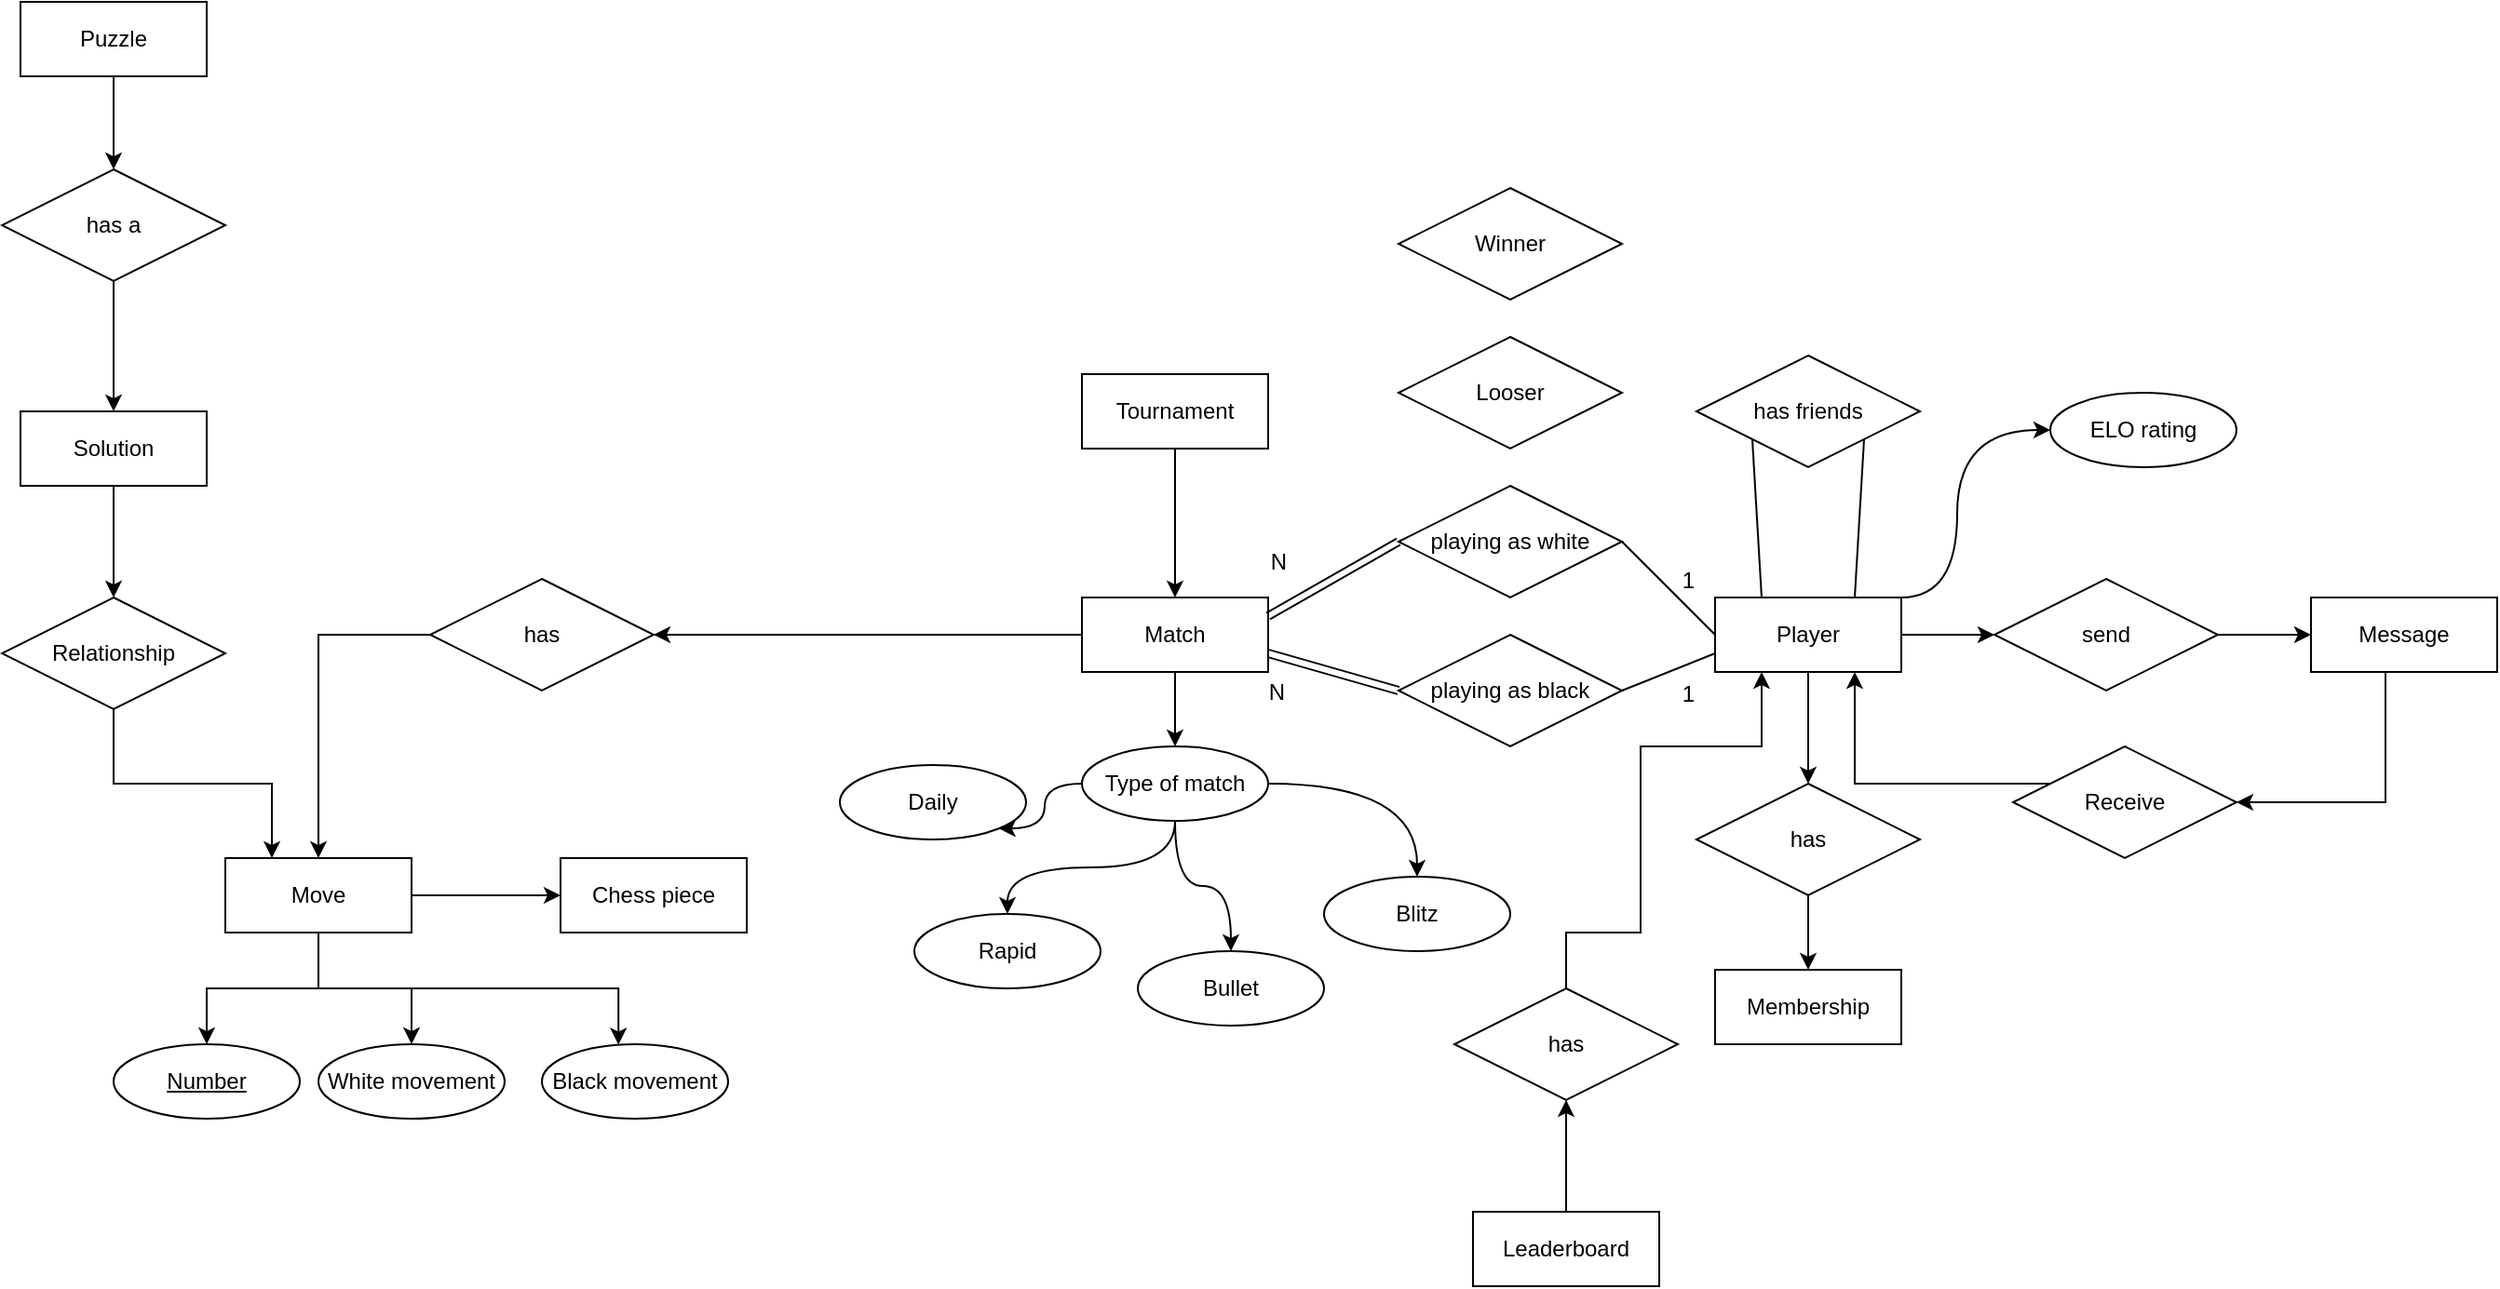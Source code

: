 <mxfile version="13.7.9" type="device"><diagram id="R2lEEEUBdFMjLlhIrx00" name="Page-1"><mxGraphModel dx="1707" dy="2087" grid="1" gridSize="10" guides="1" tooltips="1" connect="1" arrows="1" fold="1" page="1" pageScale="1" pageWidth="850" pageHeight="1100" math="0" shadow="0" extFonts="Permanent Marker^https://fonts.googleapis.com/css?family=Permanent+Marker"><root><mxCell id="0"/><mxCell id="1" parent="0"/><mxCell id="h-PcNU7OrM-XWRuy-l3b-17" style="edgeStyle=orthogonalEdgeStyle;rounded=0;orthogonalLoop=1;jettySize=auto;html=1;" edge="1" parent="1" source="wcnqHsvLAssRNYio_qcz-1" target="wcnqHsvLAssRNYio_qcz-7"><mxGeometry relative="1" as="geometry"/></mxCell><mxCell id="h-PcNU7OrM-XWRuy-l3b-47" style="edgeStyle=orthogonalEdgeStyle;curved=1;orthogonalLoop=1;jettySize=auto;html=1;" edge="1" parent="1" source="wcnqHsvLAssRNYio_qcz-1" target="h-PcNU7OrM-XWRuy-l3b-46"><mxGeometry relative="1" as="geometry"/></mxCell><mxCell id="wcnqHsvLAssRNYio_qcz-1" value="Match" style="whiteSpace=wrap;html=1;align=center;" parent="1" vertex="1"><mxGeometry x="610" y="140" width="100" height="40" as="geometry"/></mxCell><mxCell id="h-PcNU7OrM-XWRuy-l3b-30" style="edgeStyle=orthogonalEdgeStyle;rounded=0;orthogonalLoop=1;jettySize=auto;html=1;entryX=0.5;entryY=0;entryDx=0;entryDy=0;" edge="1" parent="1" source="wcnqHsvLAssRNYio_qcz-2" target="h-PcNU7OrM-XWRuy-l3b-14"><mxGeometry relative="1" as="geometry"/></mxCell><mxCell id="h-PcNU7OrM-XWRuy-l3b-38" style="edgeStyle=orthogonalEdgeStyle;rounded=0;orthogonalLoop=1;jettySize=auto;html=1;" edge="1" parent="1" source="wcnqHsvLAssRNYio_qcz-2" target="h-PcNU7OrM-XWRuy-l3b-36"><mxGeometry relative="1" as="geometry"/></mxCell><mxCell id="h-PcNU7OrM-XWRuy-l3b-45" style="edgeStyle=orthogonalEdgeStyle;orthogonalLoop=1;jettySize=auto;html=1;curved=1;" edge="1" parent="1" source="wcnqHsvLAssRNYio_qcz-2" target="h-PcNU7OrM-XWRuy-l3b-44"><mxGeometry relative="1" as="geometry"><Array as="points"><mxPoint x="1080" y="140"/><mxPoint x="1080" y="50"/></Array></mxGeometry></mxCell><mxCell id="wcnqHsvLAssRNYio_qcz-2" value="Player" style="whiteSpace=wrap;html=1;align=center;" parent="1" vertex="1"><mxGeometry x="950" y="140" width="100" height="40" as="geometry"/></mxCell><mxCell id="h-PcNU7OrM-XWRuy-l3b-19" style="edgeStyle=orthogonalEdgeStyle;rounded=0;orthogonalLoop=1;jettySize=auto;html=1;entryX=0;entryY=0.5;entryDx=0;entryDy=0;" edge="1" parent="1" source="wcnqHsvLAssRNYio_qcz-3" target="wcnqHsvLAssRNYio_qcz-4"><mxGeometry relative="1" as="geometry"/></mxCell><mxCell id="h-PcNU7OrM-XWRuy-l3b-20" style="edgeStyle=orthogonalEdgeStyle;rounded=0;orthogonalLoop=1;jettySize=auto;html=1;" edge="1" parent="1" source="wcnqHsvLAssRNYio_qcz-3" target="wcnqHsvLAssRNYio_qcz-12"><mxGeometry relative="1" as="geometry"/></mxCell><mxCell id="h-PcNU7OrM-XWRuy-l3b-21" style="edgeStyle=orthogonalEdgeStyle;rounded=0;orthogonalLoop=1;jettySize=auto;html=1;" edge="1" parent="1" source="wcnqHsvLAssRNYio_qcz-3" target="wcnqHsvLAssRNYio_qcz-11"><mxGeometry relative="1" as="geometry"/></mxCell><mxCell id="h-PcNU7OrM-XWRuy-l3b-22" style="edgeStyle=orthogonalEdgeStyle;rounded=0;orthogonalLoop=1;jettySize=auto;html=1;entryX=0.411;entryY=0.006;entryDx=0;entryDy=0;entryPerimeter=0;" edge="1" parent="1" source="wcnqHsvLAssRNYio_qcz-3" target="wcnqHsvLAssRNYio_qcz-13"><mxGeometry relative="1" as="geometry"><Array as="points"><mxPoint x="200" y="350"/><mxPoint x="361" y="350"/></Array></mxGeometry></mxCell><mxCell id="wcnqHsvLAssRNYio_qcz-3" value="Move" style="whiteSpace=wrap;html=1;align=center;" parent="1" vertex="1"><mxGeometry x="150" y="280" width="100" height="40" as="geometry"/></mxCell><mxCell id="wcnqHsvLAssRNYio_qcz-4" value="Chess piece" style="whiteSpace=wrap;html=1;align=center;" parent="1" vertex="1"><mxGeometry x="330" y="280" width="100" height="40" as="geometry"/></mxCell><mxCell id="wcnqHsvLAssRNYio_qcz-5" value="playing as white" style="shape=rhombus;perimeter=rhombusPerimeter;whiteSpace=wrap;html=1;align=center;" parent="1" vertex="1"><mxGeometry x="780" y="80" width="120" height="60" as="geometry"/></mxCell><mxCell id="wcnqHsvLAssRNYio_qcz-6" value="playing as black" style="shape=rhombus;perimeter=rhombusPerimeter;whiteSpace=wrap;html=1;align=center;" parent="1" vertex="1"><mxGeometry x="780" y="160" width="120" height="60" as="geometry"/></mxCell><mxCell id="h-PcNU7OrM-XWRuy-l3b-18" style="edgeStyle=orthogonalEdgeStyle;rounded=0;orthogonalLoop=1;jettySize=auto;html=1;entryX=0.5;entryY=0;entryDx=0;entryDy=0;" edge="1" parent="1" source="wcnqHsvLAssRNYio_qcz-7" target="wcnqHsvLAssRNYio_qcz-3"><mxGeometry relative="1" as="geometry"/></mxCell><mxCell id="wcnqHsvLAssRNYio_qcz-7" value="has" style="shape=rhombus;perimeter=rhombusPerimeter;whiteSpace=wrap;html=1;align=center;" parent="1" vertex="1"><mxGeometry x="260" y="130" width="120" height="60" as="geometry"/></mxCell><mxCell id="wcnqHsvLAssRNYio_qcz-9" value="Winner" style="shape=rhombus;perimeter=rhombusPerimeter;whiteSpace=wrap;html=1;align=center;" parent="1" vertex="1"><mxGeometry x="780" y="-80" width="120" height="60" as="geometry"/></mxCell><mxCell id="wcnqHsvLAssRNYio_qcz-10" value="Looser" style="shape=rhombus;perimeter=rhombusPerimeter;whiteSpace=wrap;html=1;align=center;" parent="1" vertex="1"><mxGeometry x="780" width="120" height="60" as="geometry"/></mxCell><mxCell id="wcnqHsvLAssRNYio_qcz-11" value="White movement" style="ellipse;whiteSpace=wrap;html=1;align=center;" parent="1" vertex="1"><mxGeometry x="200" y="380" width="100" height="40" as="geometry"/></mxCell><mxCell id="wcnqHsvLAssRNYio_qcz-12" value="Number" style="ellipse;whiteSpace=wrap;html=1;align=center;fontStyle=4;" parent="1" vertex="1"><mxGeometry x="90" y="380" width="100" height="40" as="geometry"/></mxCell><mxCell id="wcnqHsvLAssRNYio_qcz-13" value="Black movement" style="ellipse;whiteSpace=wrap;html=1;align=center;" parent="1" vertex="1"><mxGeometry x="320" y="380" width="100" height="40" as="geometry"/></mxCell><mxCell id="wcnqHsvLAssRNYio_qcz-14" value="has friends" style="shape=rhombus;perimeter=rhombusPerimeter;whiteSpace=wrap;html=1;align=center;" parent="1" vertex="1"><mxGeometry x="940" y="10" width="120" height="60" as="geometry"/></mxCell><mxCell id="h-PcNU7OrM-XWRuy-l3b-23" style="edgeStyle=orthogonalEdgeStyle;rounded=0;orthogonalLoop=1;jettySize=auto;html=1;entryX=0.5;entryY=0;entryDx=0;entryDy=0;" edge="1" parent="1" source="wcnqHsvLAssRNYio_qcz-15" target="wcnqHsvLAssRNYio_qcz-17"><mxGeometry relative="1" as="geometry"/></mxCell><mxCell id="wcnqHsvLAssRNYio_qcz-15" value="Puzzle" style="whiteSpace=wrap;html=1;align=center;" parent="1" vertex="1"><mxGeometry x="40" y="-180" width="100" height="40" as="geometry"/></mxCell><mxCell id="h-PcNU7OrM-XWRuy-l3b-25" style="edgeStyle=orthogonalEdgeStyle;rounded=0;orthogonalLoop=1;jettySize=auto;html=1;entryX=0.25;entryY=0;entryDx=0;entryDy=0;" edge="1" parent="1" source="h-PcNU7OrM-XWRuy-l3b-27" target="wcnqHsvLAssRNYio_qcz-3"><mxGeometry relative="1" as="geometry"/></mxCell><mxCell id="h-PcNU7OrM-XWRuy-l3b-28" style="edgeStyle=orthogonalEdgeStyle;rounded=0;orthogonalLoop=1;jettySize=auto;html=1;entryX=0.5;entryY=0;entryDx=0;entryDy=0;" edge="1" parent="1" source="wcnqHsvLAssRNYio_qcz-16" target="h-PcNU7OrM-XWRuy-l3b-27"><mxGeometry relative="1" as="geometry"/></mxCell><mxCell id="wcnqHsvLAssRNYio_qcz-16" value="Solution" style="whiteSpace=wrap;html=1;align=center;" parent="1" vertex="1"><mxGeometry x="40" y="40" width="100" height="40" as="geometry"/></mxCell><mxCell id="h-PcNU7OrM-XWRuy-l3b-24" style="edgeStyle=orthogonalEdgeStyle;rounded=0;orthogonalLoop=1;jettySize=auto;html=1;entryX=0.5;entryY=0;entryDx=0;entryDy=0;" edge="1" parent="1" source="wcnqHsvLAssRNYio_qcz-17" target="wcnqHsvLAssRNYio_qcz-16"><mxGeometry relative="1" as="geometry"/></mxCell><mxCell id="wcnqHsvLAssRNYio_qcz-17" value="has a" style="shape=rhombus;perimeter=rhombusPerimeter;whiteSpace=wrap;html=1;align=center;" parent="1" vertex="1"><mxGeometry x="30" y="-90" width="120" height="60" as="geometry"/></mxCell><mxCell id="h-PcNU7OrM-XWRuy-l3b-26" style="edgeStyle=orthogonalEdgeStyle;rounded=0;orthogonalLoop=1;jettySize=auto;html=1;" edge="1" parent="1" source="wcnqHsvLAssRNYio_qcz-18" target="wcnqHsvLAssRNYio_qcz-1"><mxGeometry relative="1" as="geometry"/></mxCell><mxCell id="wcnqHsvLAssRNYio_qcz-18" value="Tournament" style="whiteSpace=wrap;html=1;align=center;" parent="1" vertex="1"><mxGeometry x="610" y="20" width="100" height="40" as="geometry"/></mxCell><mxCell id="wcnqHsvLAssRNYio_qcz-19" value="Membership" style="whiteSpace=wrap;html=1;align=center;" parent="1" vertex="1"><mxGeometry x="950" y="340" width="100" height="40" as="geometry"/></mxCell><mxCell id="h-PcNU7OrM-XWRuy-l3b-1" value="" style="endArrow=none;html=1;rounded=0;entryX=0;entryY=0.5;entryDx=0;entryDy=0;exitX=1;exitY=0.5;exitDx=0;exitDy=0;" edge="1" parent="1" source="wcnqHsvLAssRNYio_qcz-5" target="wcnqHsvLAssRNYio_qcz-2"><mxGeometry relative="1" as="geometry"><mxPoint x="660" y="150" as="sourcePoint"/><mxPoint x="820" y="150" as="targetPoint"/></mxGeometry></mxCell><mxCell id="h-PcNU7OrM-XWRuy-l3b-2" value="1" style="resizable=0;html=1;align=right;verticalAlign=bottom;" connectable="0" vertex="1" parent="h-PcNU7OrM-XWRuy-l3b-1"><mxGeometry x="1" relative="1" as="geometry"><mxPoint x="-9.91" y="-19.91" as="offset"/></mxGeometry></mxCell><mxCell id="h-PcNU7OrM-XWRuy-l3b-3" value="" style="endArrow=none;html=1;rounded=0;entryX=0;entryY=0.75;entryDx=0;entryDy=0;exitX=1;exitY=0.5;exitDx=0;exitDy=0;" edge="1" parent="1" source="wcnqHsvLAssRNYio_qcz-6" target="wcnqHsvLAssRNYio_qcz-2"><mxGeometry relative="1" as="geometry"><mxPoint x="790" y="270" as="sourcePoint"/><mxPoint x="950" y="270" as="targetPoint"/></mxGeometry></mxCell><mxCell id="h-PcNU7OrM-XWRuy-l3b-4" value="1" style="resizable=0;html=1;align=right;verticalAlign=bottom;" connectable="0" vertex="1" parent="h-PcNU7OrM-XWRuy-l3b-3"><mxGeometry x="1" relative="1" as="geometry"><mxPoint x="-10.25" y="30.1" as="offset"/></mxGeometry></mxCell><mxCell id="h-PcNU7OrM-XWRuy-l3b-5" value="" style="shape=link;html=1;rounded=0;entryX=1;entryY=0.25;entryDx=0;entryDy=0;exitX=0;exitY=0.5;exitDx=0;exitDy=0;" edge="1" parent="1" source="wcnqHsvLAssRNYio_qcz-5" target="wcnqHsvLAssRNYio_qcz-1"><mxGeometry relative="1" as="geometry"><mxPoint x="680" y="280" as="sourcePoint"/><mxPoint x="840" y="280" as="targetPoint"/></mxGeometry></mxCell><mxCell id="h-PcNU7OrM-XWRuy-l3b-6" value="N" style="resizable=0;html=1;align=right;verticalAlign=bottom;" connectable="0" vertex="1" parent="h-PcNU7OrM-XWRuy-l3b-5"><mxGeometry x="1" relative="1" as="geometry"><mxPoint x="10.48" y="-20.27" as="offset"/></mxGeometry></mxCell><mxCell id="h-PcNU7OrM-XWRuy-l3b-8" value="" style="shape=link;html=1;rounded=0;exitX=0;exitY=0.5;exitDx=0;exitDy=0;entryX=1;entryY=0.75;entryDx=0;entryDy=0;" edge="1" parent="1" source="wcnqHsvLAssRNYio_qcz-6" target="wcnqHsvLAssRNYio_qcz-1"><mxGeometry relative="1" as="geometry"><mxPoint x="580" y="260" as="sourcePoint"/><mxPoint x="710" y="170" as="targetPoint"/></mxGeometry></mxCell><mxCell id="h-PcNU7OrM-XWRuy-l3b-9" value="N" style="resizable=0;html=1;align=right;verticalAlign=bottom;" connectable="0" vertex="1" parent="h-PcNU7OrM-XWRuy-l3b-8"><mxGeometry x="1" relative="1" as="geometry"><mxPoint x="10.13" y="30.04" as="offset"/></mxGeometry></mxCell><mxCell id="h-PcNU7OrM-XWRuy-l3b-12" value="" style="endArrow=none;html=1;rounded=0;exitX=1;exitY=1;exitDx=0;exitDy=0;entryX=0.75;entryY=0;entryDx=0;entryDy=0;" edge="1" parent="1" source="wcnqHsvLAssRNYio_qcz-14" target="wcnqHsvLAssRNYio_qcz-2"><mxGeometry relative="1" as="geometry"><mxPoint x="1070" y="120" as="sourcePoint"/><mxPoint x="1230" y="120" as="targetPoint"/></mxGeometry></mxCell><mxCell id="h-PcNU7OrM-XWRuy-l3b-13" value="" style="endArrow=none;html=1;rounded=0;exitX=0;exitY=1;exitDx=0;exitDy=0;entryX=0.25;entryY=0;entryDx=0;entryDy=0;" edge="1" parent="1" source="wcnqHsvLAssRNYio_qcz-14" target="wcnqHsvLAssRNYio_qcz-2"><mxGeometry relative="1" as="geometry"><mxPoint x="1040" y="65" as="sourcePoint"/><mxPoint x="980" y="130" as="targetPoint"/></mxGeometry></mxCell><mxCell id="h-PcNU7OrM-XWRuy-l3b-32" style="edgeStyle=orthogonalEdgeStyle;rounded=0;orthogonalLoop=1;jettySize=auto;html=1;entryX=0.5;entryY=0;entryDx=0;entryDy=0;" edge="1" parent="1" source="h-PcNU7OrM-XWRuy-l3b-14" target="wcnqHsvLAssRNYio_qcz-19"><mxGeometry relative="1" as="geometry"/></mxCell><mxCell id="h-PcNU7OrM-XWRuy-l3b-14" value="has" style="shape=rhombus;perimeter=rhombusPerimeter;whiteSpace=wrap;html=1;align=center;" vertex="1" parent="1"><mxGeometry x="940" y="240" width="120" height="60" as="geometry"/></mxCell><mxCell id="h-PcNU7OrM-XWRuy-l3b-27" value="Relationship" style="shape=rhombus;perimeter=rhombusPerimeter;whiteSpace=wrap;html=1;align=center;" vertex="1" parent="1"><mxGeometry x="30" y="140" width="120" height="60" as="geometry"/></mxCell><mxCell id="h-PcNU7OrM-XWRuy-l3b-41" style="edgeStyle=orthogonalEdgeStyle;rounded=0;orthogonalLoop=1;jettySize=auto;html=1;entryX=1;entryY=0.5;entryDx=0;entryDy=0;" edge="1" parent="1" source="h-PcNU7OrM-XWRuy-l3b-35" target="h-PcNU7OrM-XWRuy-l3b-40"><mxGeometry relative="1" as="geometry"><Array as="points"><mxPoint x="1310" y="250"/></Array></mxGeometry></mxCell><mxCell id="h-PcNU7OrM-XWRuy-l3b-35" value="Message" style="whiteSpace=wrap;html=1;align=center;" vertex="1" parent="1"><mxGeometry x="1270" y="140" width="100" height="40" as="geometry"/></mxCell><mxCell id="h-PcNU7OrM-XWRuy-l3b-39" style="edgeStyle=orthogonalEdgeStyle;rounded=0;orthogonalLoop=1;jettySize=auto;html=1;" edge="1" parent="1" source="h-PcNU7OrM-XWRuy-l3b-36" target="h-PcNU7OrM-XWRuy-l3b-35"><mxGeometry relative="1" as="geometry"/></mxCell><mxCell id="h-PcNU7OrM-XWRuy-l3b-36" value="send" style="shape=rhombus;perimeter=rhombusPerimeter;whiteSpace=wrap;html=1;align=center;" vertex="1" parent="1"><mxGeometry x="1100" y="130" width="120" height="60" as="geometry"/></mxCell><mxCell id="h-PcNU7OrM-XWRuy-l3b-42" style="edgeStyle=orthogonalEdgeStyle;rounded=0;orthogonalLoop=1;jettySize=auto;html=1;entryX=0.75;entryY=1;entryDx=0;entryDy=0;" edge="1" parent="1" source="h-PcNU7OrM-XWRuy-l3b-40" target="wcnqHsvLAssRNYio_qcz-2"><mxGeometry relative="1" as="geometry"><Array as="points"><mxPoint x="1025" y="240"/></Array></mxGeometry></mxCell><mxCell id="h-PcNU7OrM-XWRuy-l3b-40" value="Receive" style="shape=rhombus;perimeter=rhombusPerimeter;whiteSpace=wrap;html=1;align=center;" vertex="1" parent="1"><mxGeometry x="1110" y="220" width="120" height="60" as="geometry"/></mxCell><mxCell id="h-PcNU7OrM-XWRuy-l3b-44" value="ELO rating" style="ellipse;whiteSpace=wrap;html=1;align=center;" vertex="1" parent="1"><mxGeometry x="1130" y="30" width="100" height="40" as="geometry"/></mxCell><mxCell id="h-PcNU7OrM-XWRuy-l3b-49" style="edgeStyle=orthogonalEdgeStyle;curved=1;orthogonalLoop=1;jettySize=auto;html=1;" edge="1" parent="1" source="h-PcNU7OrM-XWRuy-l3b-46" target="h-PcNU7OrM-XWRuy-l3b-48"><mxGeometry relative="1" as="geometry"/></mxCell><mxCell id="h-PcNU7OrM-XWRuy-l3b-53" style="edgeStyle=orthogonalEdgeStyle;curved=1;orthogonalLoop=1;jettySize=auto;html=1;" edge="1" parent="1" source="h-PcNU7OrM-XWRuy-l3b-46" target="h-PcNU7OrM-XWRuy-l3b-50"><mxGeometry relative="1" as="geometry"/></mxCell><mxCell id="h-PcNU7OrM-XWRuy-l3b-54" style="edgeStyle=orthogonalEdgeStyle;curved=1;orthogonalLoop=1;jettySize=auto;html=1;" edge="1" parent="1" source="h-PcNU7OrM-XWRuy-l3b-46" target="h-PcNU7OrM-XWRuy-l3b-51"><mxGeometry relative="1" as="geometry"/></mxCell><mxCell id="h-PcNU7OrM-XWRuy-l3b-55" style="edgeStyle=orthogonalEdgeStyle;curved=1;orthogonalLoop=1;jettySize=auto;html=1;entryX=1;entryY=1;entryDx=0;entryDy=0;" edge="1" parent="1" source="h-PcNU7OrM-XWRuy-l3b-46" target="h-PcNU7OrM-XWRuy-l3b-52"><mxGeometry relative="1" as="geometry"/></mxCell><mxCell id="h-PcNU7OrM-XWRuy-l3b-46" value="Type of match" style="ellipse;whiteSpace=wrap;html=1;align=center;" vertex="1" parent="1"><mxGeometry x="610" y="220" width="100" height="40" as="geometry"/></mxCell><mxCell id="h-PcNU7OrM-XWRuy-l3b-48" value="Blitz" style="ellipse;whiteSpace=wrap;html=1;align=center;" vertex="1" parent="1"><mxGeometry x="740" y="290" width="100" height="40" as="geometry"/></mxCell><mxCell id="h-PcNU7OrM-XWRuy-l3b-50" value="Bullet" style="ellipse;whiteSpace=wrap;html=1;align=center;" vertex="1" parent="1"><mxGeometry x="640" y="330" width="100" height="40" as="geometry"/></mxCell><mxCell id="h-PcNU7OrM-XWRuy-l3b-51" value="Rapid" style="ellipse;whiteSpace=wrap;html=1;align=center;" vertex="1" parent="1"><mxGeometry x="520" y="310" width="100" height="40" as="geometry"/></mxCell><mxCell id="h-PcNU7OrM-XWRuy-l3b-52" value="Daily" style="ellipse;whiteSpace=wrap;html=1;align=center;" vertex="1" parent="1"><mxGeometry x="480" y="230" width="100" height="40" as="geometry"/></mxCell><mxCell id="h-PcNU7OrM-XWRuy-l3b-59" style="edgeStyle=orthogonalEdgeStyle;curved=1;orthogonalLoop=1;jettySize=auto;html=1;entryX=0.5;entryY=1;entryDx=0;entryDy=0;" edge="1" parent="1" source="h-PcNU7OrM-XWRuy-l3b-56" target="h-PcNU7OrM-XWRuy-l3b-58"><mxGeometry relative="1" as="geometry"/></mxCell><mxCell id="h-PcNU7OrM-XWRuy-l3b-56" value="Leaderboard" style="whiteSpace=wrap;html=1;align=center;" vertex="1" parent="1"><mxGeometry x="820" y="470" width="100" height="40" as="geometry"/></mxCell><mxCell id="h-PcNU7OrM-XWRuy-l3b-60" style="edgeStyle=orthogonalEdgeStyle;orthogonalLoop=1;jettySize=auto;html=1;entryX=0.25;entryY=1;entryDx=0;entryDy=0;rounded=0;exitX=0.5;exitY=0;exitDx=0;exitDy=0;" edge="1" parent="1" source="h-PcNU7OrM-XWRuy-l3b-58" target="wcnqHsvLAssRNYio_qcz-2"><mxGeometry relative="1" as="geometry"><Array as="points"><mxPoint x="870" y="320"/><mxPoint x="910" y="320"/><mxPoint x="910" y="220"/><mxPoint x="975" y="220"/></Array></mxGeometry></mxCell><mxCell id="h-PcNU7OrM-XWRuy-l3b-58" value="has" style="shape=rhombus;perimeter=rhombusPerimeter;whiteSpace=wrap;html=1;align=center;" vertex="1" parent="1"><mxGeometry x="810" y="350" width="120" height="60" as="geometry"/></mxCell></root></mxGraphModel></diagram></mxfile>